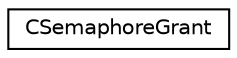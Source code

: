 digraph "Graphical Class Hierarchy"
{
  edge [fontname="Helvetica",fontsize="10",labelfontname="Helvetica",labelfontsize="10"];
  node [fontname="Helvetica",fontsize="10",shape=record];
  rankdir="LR";
  Node0 [label="CSemaphoreGrant",height=0.2,width=0.4,color="black", fillcolor="white", style="filled",URL="$d6/d2f/class_c_semaphore_grant.html",tooltip="RAII-style semaphore lock. "];
}
